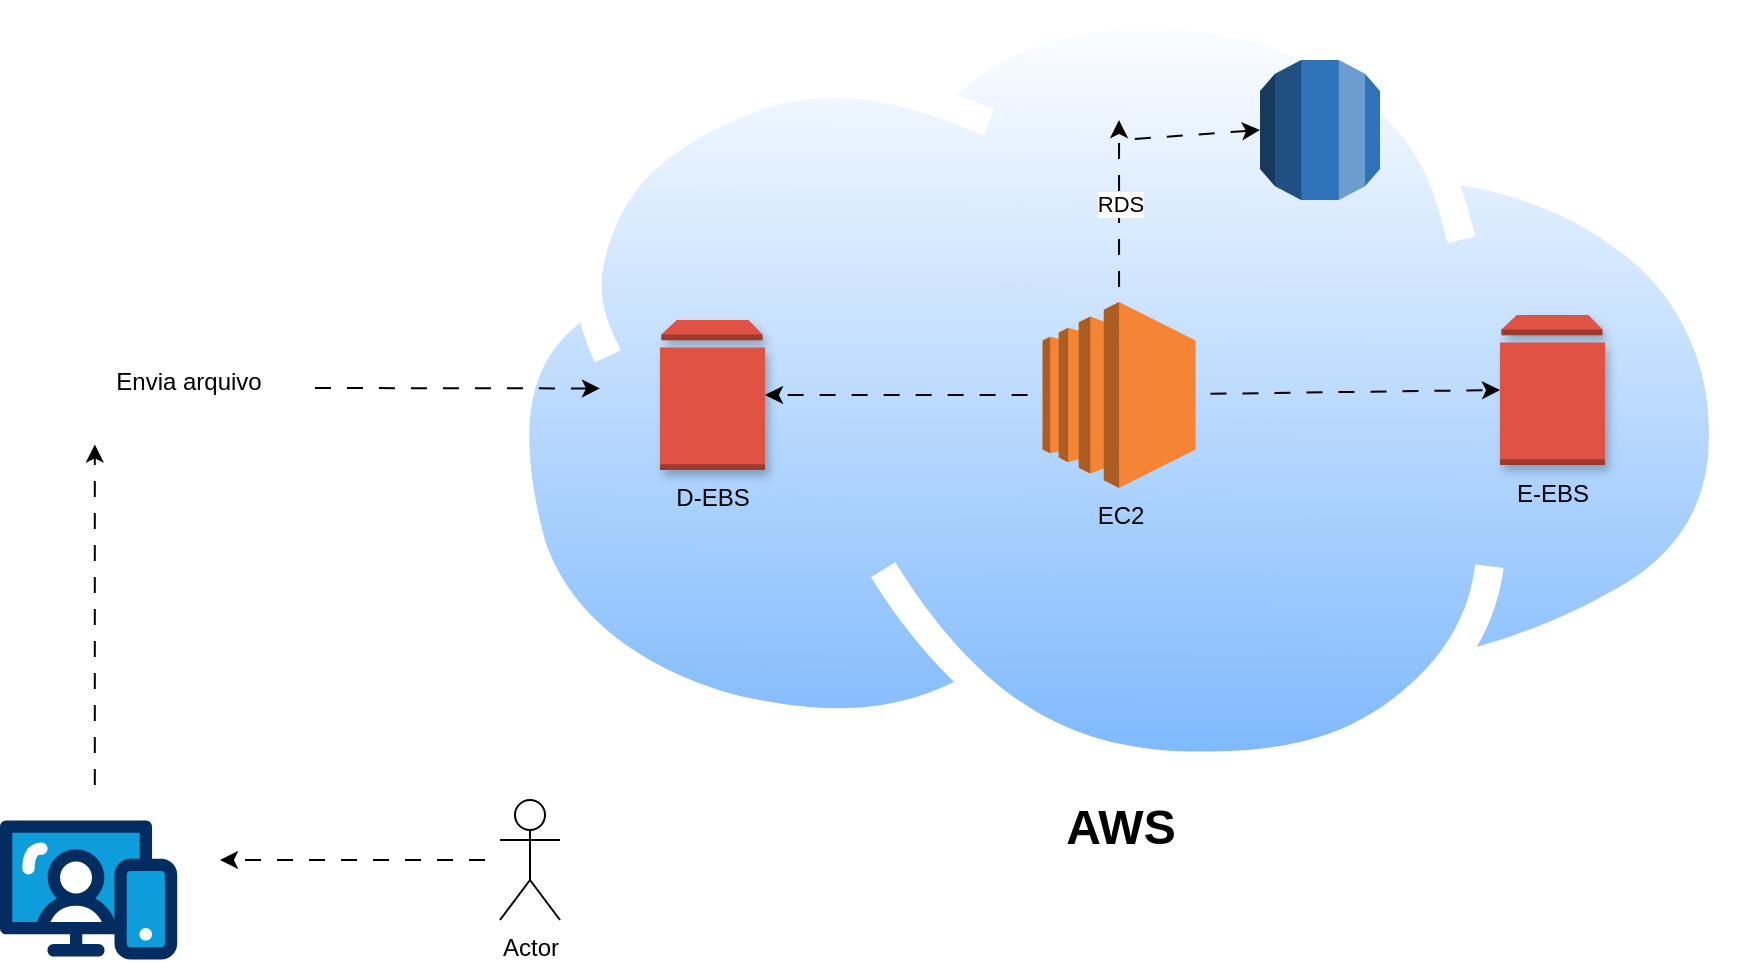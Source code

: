 <mxfile version="28.2.5">
  <diagram name="Página-1" id="F-t2wckyXufaoGbVcQxc">
    <mxGraphModel dx="1667" dy="898" grid="1" gridSize="10" guides="1" tooltips="1" connect="1" arrows="1" fold="1" page="1" pageScale="1" pageWidth="827" pageHeight="1169" math="0" shadow="0">
      <root>
        <mxCell id="0" />
        <mxCell id="1" parent="0" />
        <mxCell id="zxgRUyKuL0J03TSCOGeP-8" style="edgeStyle=none;rounded=0;orthogonalLoop=1;jettySize=auto;html=1;entryX=0.034;entryY=1.118;entryDx=0;entryDy=0;entryPerimeter=0;flowAnimation=1;" parent="1" target="zxgRUyKuL0J03TSCOGeP-12" edge="1">
          <mxGeometry relative="1" as="geometry">
            <mxPoint x="317" y="370" as="targetPoint" />
            <mxPoint x="317.408" y="490.004" as="sourcePoint" />
            <Array as="points" />
          </mxGeometry>
        </mxCell>
        <mxCell id="zxgRUyKuL0J03TSCOGeP-3" value="" style="verticalLabelPosition=bottom;aspect=fixed;html=1;shape=mxgraph.salesforce.web;fillColorStyles=fillColor2,fillColor3,fillColor4;fillColor2=#032d60;fillColor3=#0d9dda;fillColor4=#ffffff;fillColor=none;strokeColor=none;" parent="1" vertex="1">
          <mxGeometry x="270" y="500" width="88.61" height="70" as="geometry" />
        </mxCell>
        <mxCell id="zxgRUyKuL0J03TSCOGeP-6" style="edgeStyle=orthogonalEdgeStyle;rounded=0;orthogonalLoop=1;jettySize=auto;html=1;flowAnimation=1;" parent="1" source="zxgRUyKuL0J03TSCOGeP-4" edge="1">
          <mxGeometry relative="1" as="geometry">
            <mxPoint x="380" y="520" as="targetPoint" />
          </mxGeometry>
        </mxCell>
        <mxCell id="zxgRUyKuL0J03TSCOGeP-4" value="Actor" style="shape=umlActor;verticalLabelPosition=bottom;verticalAlign=top;html=1;outlineConnect=0;" parent="1" vertex="1">
          <mxGeometry x="520" y="490" width="30" height="60" as="geometry" />
        </mxCell>
        <mxCell id="zxgRUyKuL0J03TSCOGeP-12" value="Envia arquivo&lt;div&gt;&lt;br&gt;&lt;/div&gt;" style="text;html=1;align=center;verticalAlign=middle;resizable=0;points=[];autosize=1;strokeColor=none;fillColor=none;" parent="1" vertex="1">
          <mxGeometry x="314" y="267.5" width="100" height="40" as="geometry" />
        </mxCell>
        <mxCell id="zxgRUyKuL0J03TSCOGeP-13" value="&lt;b&gt;&lt;font style=&quot;font-size: 24px;&quot;&gt;AWS&lt;/font&gt;&lt;/b&gt;" style="image;aspect=fixed;perimeter=ellipsePerimeter;html=1;align=center;shadow=0;dashed=0;spacingTop=3;image=img/lib/active_directory/internet_cloud.svg;" parent="1" vertex="1">
          <mxGeometry x="520" y="90" width="619.05" height="390" as="geometry" />
        </mxCell>
        <mxCell id="zxgRUyKuL0J03TSCOGeP-14" value="EC2" style="outlineConnect=0;dashed=0;verticalLabelPosition=bottom;verticalAlign=top;align=center;html=1;shape=mxgraph.aws3.ec2;fillColor=#F58534;gradientColor=none;" parent="1" vertex="1">
          <mxGeometry x="791.28" y="241" width="76.5" height="93" as="geometry" />
        </mxCell>
        <mxCell id="zxgRUyKuL0J03TSCOGeP-15" value="D-EBS" style="outlineConnect=0;dashed=0;verticalLabelPosition=bottom;verticalAlign=top;align=center;html=1;shape=mxgraph.aws3.volume;fillColor=#E05243;gradientColor=none;shadow=1;" parent="1" vertex="1">
          <mxGeometry x="600" y="250" width="52.5" height="75" as="geometry" />
        </mxCell>
        <mxCell id="zxgRUyKuL0J03TSCOGeP-16" value="" style="outlineConnect=0;dashed=0;verticalLabelPosition=bottom;verticalAlign=top;align=center;html=1;shape=mxgraph.aws3.rds;fillColor=#2E73B8;gradientColor=none;" parent="1" vertex="1">
          <mxGeometry x="900" y="120" width="60" height="70" as="geometry" />
        </mxCell>
        <mxCell id="zxgRUyKuL0J03TSCOGeP-19" value="" style="endArrow=classic;html=1;rounded=0;flowAnimation=1;" parent="1" edge="1">
          <mxGeometry width="50" height="50" relative="1" as="geometry">
            <mxPoint x="420" y="284" as="sourcePoint" />
            <mxPoint x="570" y="284.23" as="targetPoint" />
          </mxGeometry>
        </mxCell>
        <mxCell id="zxgRUyKuL0J03TSCOGeP-20" style="edgeStyle=none;rounded=0;orthogonalLoop=1;jettySize=auto;html=1;entryX=1;entryY=0.5;entryDx=0;entryDy=0;entryPerimeter=0;flowAnimation=1;" parent="1" source="zxgRUyKuL0J03TSCOGeP-14" target="zxgRUyKuL0J03TSCOGeP-15" edge="1">
          <mxGeometry relative="1" as="geometry" />
        </mxCell>
        <mxCell id="zxgRUyKuL0J03TSCOGeP-21" value="E-EBS" style="outlineConnect=0;dashed=0;verticalLabelPosition=bottom;verticalAlign=top;align=center;html=1;shape=mxgraph.aws3.volume;fillColor=#E05243;gradientColor=none;shadow=1;" parent="1" vertex="1">
          <mxGeometry x="1020" y="247.5" width="52.5" height="75" as="geometry" />
        </mxCell>
        <mxCell id="zxgRUyKuL0J03TSCOGeP-22" style="edgeStyle=none;rounded=0;orthogonalLoop=1;jettySize=auto;html=1;entryX=0;entryY=0.5;entryDx=0;entryDy=0;entryPerimeter=0;flowAnimation=1;" parent="1" source="zxgRUyKuL0J03TSCOGeP-14" target="zxgRUyKuL0J03TSCOGeP-21" edge="1">
          <mxGeometry relative="1" as="geometry" />
        </mxCell>
        <mxCell id="zxgRUyKuL0J03TSCOGeP-23" style="edgeStyle=none;rounded=0;orthogonalLoop=1;jettySize=auto;html=1;entryX=0.5;entryY=0.154;entryDx=0;entryDy=0;entryPerimeter=0;flowAnimation=1;" parent="1" source="zxgRUyKuL0J03TSCOGeP-14" target="zxgRUyKuL0J03TSCOGeP-13" edge="1">
          <mxGeometry relative="1" as="geometry" />
        </mxCell>
        <mxCell id="zxgRUyKuL0J03TSCOGeP-25" value="RDS" style="edgeLabel;html=1;align=center;verticalAlign=middle;resizable=0;points=[];" parent="zxgRUyKuL0J03TSCOGeP-23" vertex="1" connectable="0">
          <mxGeometry x="0.093" relative="1" as="geometry">
            <mxPoint as="offset" />
          </mxGeometry>
        </mxCell>
        <mxCell id="zxgRUyKuL0J03TSCOGeP-24" value="" style="endArrow=classic;html=1;rounded=0;entryX=0;entryY=0.5;entryDx=0;entryDy=0;entryPerimeter=0;flowAnimation=1;" parent="1" target="zxgRUyKuL0J03TSCOGeP-16" edge="1">
          <mxGeometry width="50" height="50" relative="1" as="geometry">
            <mxPoint x="830" y="160" as="sourcePoint" />
            <mxPoint x="880" y="110" as="targetPoint" />
          </mxGeometry>
        </mxCell>
      </root>
    </mxGraphModel>
  </diagram>
</mxfile>
